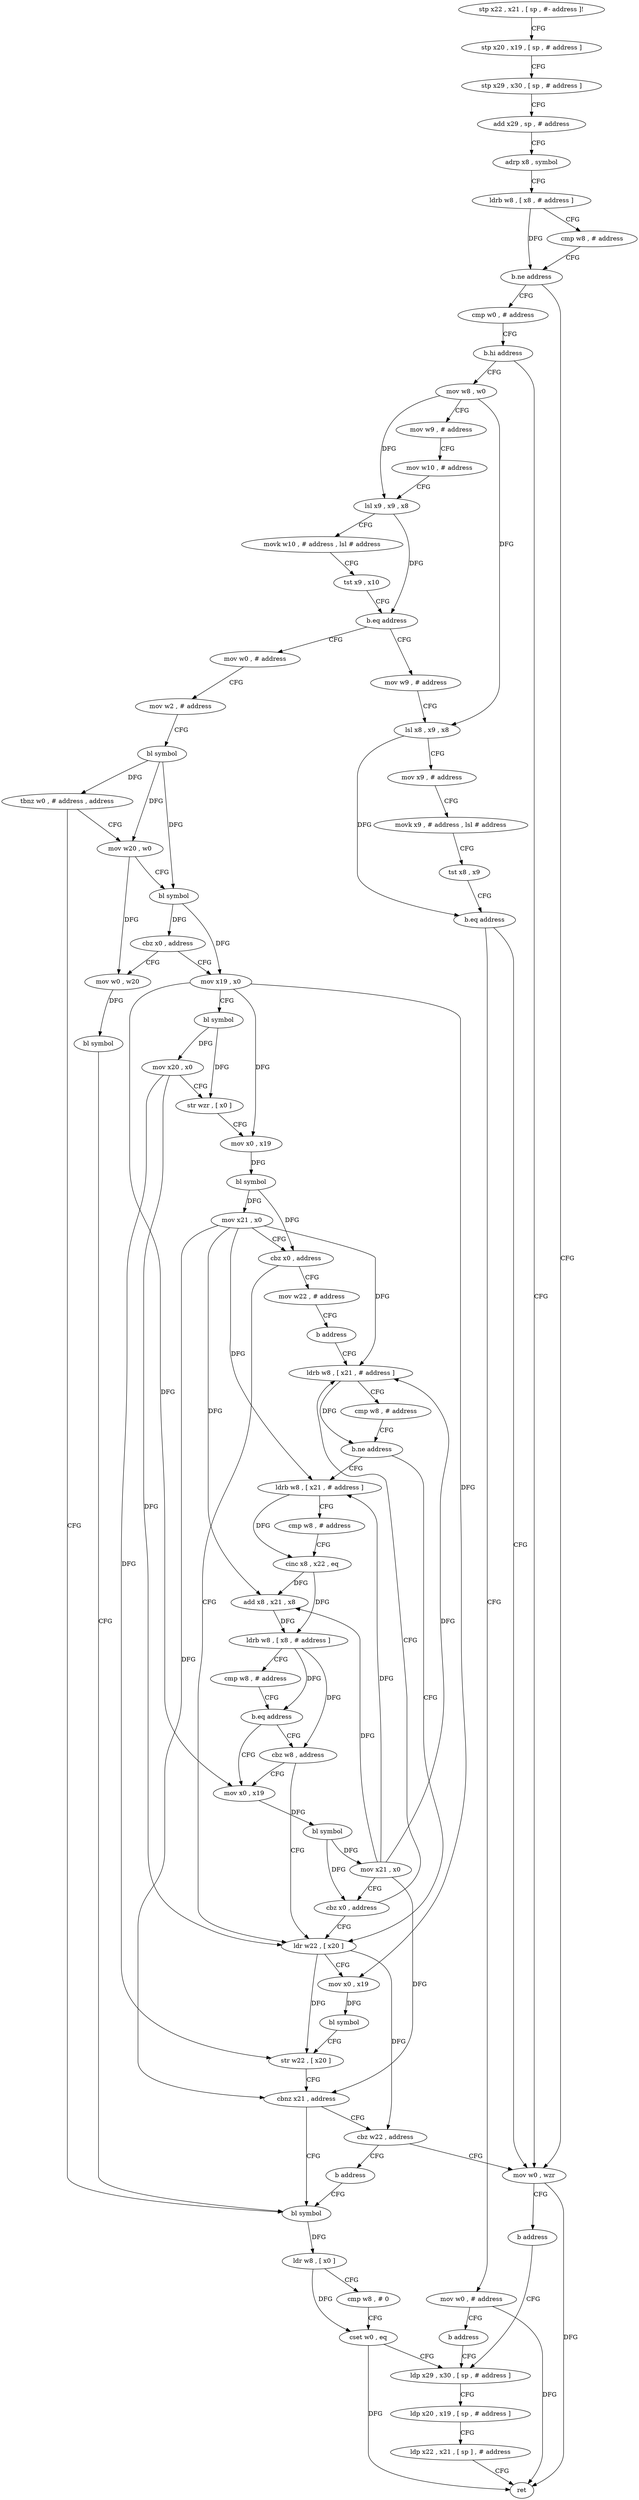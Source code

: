 digraph "func" {
"4201748" [label = "stp x22 , x21 , [ sp , #- address ]!" ]
"4201752" [label = "stp x20 , x19 , [ sp , # address ]" ]
"4201756" [label = "stp x29 , x30 , [ sp , # address ]" ]
"4201760" [label = "add x29 , sp , # address" ]
"4201764" [label = "adrp x8 , symbol" ]
"4201768" [label = "ldrb w8 , [ x8 , # address ]" ]
"4201772" [label = "cmp w8 , # address" ]
"4201776" [label = "b.ne address" ]
"4202004" [label = "mov w0 , wzr" ]
"4201780" [label = "cmp w0 , # address" ]
"4202008" [label = "b address" ]
"4202036" [label = "ldp x29 , x30 , [ sp , # address ]" ]
"4201784" [label = "b.hi address" ]
"4201788" [label = "mov w8 , w0" ]
"4202040" [label = "ldp x20 , x19 , [ sp , # address ]" ]
"4202044" [label = "ldp x22 , x21 , [ sp ] , # address" ]
"4202048" [label = "ret" ]
"4201792" [label = "mov w9 , # address" ]
"4201796" [label = "mov w10 , # address" ]
"4201800" [label = "lsl x9 , x9 , x8" ]
"4201804" [label = "movk w10 , # address , lsl # address" ]
"4201808" [label = "tst x9 , x10" ]
"4201812" [label = "b.eq address" ]
"4201972" [label = "mov w9 , # address" ]
"4201816" [label = "mov w0 , # address" ]
"4201976" [label = "lsl x8 , x9 , x8" ]
"4201980" [label = "mov x9 , # address" ]
"4201984" [label = "movk x9 , # address , lsl # address" ]
"4201988" [label = "tst x8 , x9" ]
"4201992" [label = "b.eq address" ]
"4201996" [label = "mov w0 , # address" ]
"4201820" [label = "mov w2 , # address" ]
"4201824" [label = "bl symbol" ]
"4201828" [label = "tbnz w0 , # address , address" ]
"4202020" [label = "bl symbol" ]
"4201832" [label = "mov w20 , w0" ]
"4202000" [label = "b address" ]
"4202024" [label = "ldr w8 , [ x0 ]" ]
"4202028" [label = "cmp w8 , # 0" ]
"4202032" [label = "cset w0 , eq" ]
"4201836" [label = "bl symbol" ]
"4201840" [label = "cbz x0 , address" ]
"4202012" [label = "mov w0 , w20" ]
"4201844" [label = "mov x19 , x0" ]
"4202016" [label = "bl symbol" ]
"4201848" [label = "bl symbol" ]
"4201852" [label = "mov x20 , x0" ]
"4201856" [label = "str wzr , [ x0 ]" ]
"4201860" [label = "mov x0 , x19" ]
"4201864" [label = "bl symbol" ]
"4201868" [label = "mov x21 , x0" ]
"4201872" [label = "cbz x0 , address" ]
"4201944" [label = "ldr w22 , [ x20 ]" ]
"4201876" [label = "mov w22 , # address" ]
"4201948" [label = "mov x0 , x19" ]
"4201952" [label = "bl symbol" ]
"4201956" [label = "str w22 , [ x20 ]" ]
"4201960" [label = "cbnz x21 , address" ]
"4201964" [label = "cbz w22 , address" ]
"4201880" [label = "b address" ]
"4201900" [label = "ldrb w8 , [ x21 , # address ]" ]
"4201968" [label = "b address" ]
"4201904" [label = "cmp w8 , # address" ]
"4201908" [label = "b.ne address" ]
"4201912" [label = "ldrb w8 , [ x21 , # address ]" ]
"4201916" [label = "cmp w8 , # address" ]
"4201920" [label = "cinc x8 , x22 , eq" ]
"4201924" [label = "add x8 , x21 , x8" ]
"4201928" [label = "ldrb w8 , [ x8 , # address ]" ]
"4201932" [label = "cmp w8 , # address" ]
"4201936" [label = "b.eq address" ]
"4201884" [label = "mov x0 , x19" ]
"4201940" [label = "cbz w8 , address" ]
"4201888" [label = "bl symbol" ]
"4201892" [label = "mov x21 , x0" ]
"4201896" [label = "cbz x0 , address" ]
"4201748" -> "4201752" [ label = "CFG" ]
"4201752" -> "4201756" [ label = "CFG" ]
"4201756" -> "4201760" [ label = "CFG" ]
"4201760" -> "4201764" [ label = "CFG" ]
"4201764" -> "4201768" [ label = "CFG" ]
"4201768" -> "4201772" [ label = "CFG" ]
"4201768" -> "4201776" [ label = "DFG" ]
"4201772" -> "4201776" [ label = "CFG" ]
"4201776" -> "4202004" [ label = "CFG" ]
"4201776" -> "4201780" [ label = "CFG" ]
"4202004" -> "4202008" [ label = "CFG" ]
"4202004" -> "4202048" [ label = "DFG" ]
"4201780" -> "4201784" [ label = "CFG" ]
"4202008" -> "4202036" [ label = "CFG" ]
"4202036" -> "4202040" [ label = "CFG" ]
"4201784" -> "4202004" [ label = "CFG" ]
"4201784" -> "4201788" [ label = "CFG" ]
"4201788" -> "4201792" [ label = "CFG" ]
"4201788" -> "4201800" [ label = "DFG" ]
"4201788" -> "4201976" [ label = "DFG" ]
"4202040" -> "4202044" [ label = "CFG" ]
"4202044" -> "4202048" [ label = "CFG" ]
"4201792" -> "4201796" [ label = "CFG" ]
"4201796" -> "4201800" [ label = "CFG" ]
"4201800" -> "4201804" [ label = "CFG" ]
"4201800" -> "4201812" [ label = "DFG" ]
"4201804" -> "4201808" [ label = "CFG" ]
"4201808" -> "4201812" [ label = "CFG" ]
"4201812" -> "4201972" [ label = "CFG" ]
"4201812" -> "4201816" [ label = "CFG" ]
"4201972" -> "4201976" [ label = "CFG" ]
"4201816" -> "4201820" [ label = "CFG" ]
"4201976" -> "4201980" [ label = "CFG" ]
"4201976" -> "4201992" [ label = "DFG" ]
"4201980" -> "4201984" [ label = "CFG" ]
"4201984" -> "4201988" [ label = "CFG" ]
"4201988" -> "4201992" [ label = "CFG" ]
"4201992" -> "4202004" [ label = "CFG" ]
"4201992" -> "4201996" [ label = "CFG" ]
"4201996" -> "4202000" [ label = "CFG" ]
"4201996" -> "4202048" [ label = "DFG" ]
"4201820" -> "4201824" [ label = "CFG" ]
"4201824" -> "4201828" [ label = "DFG" ]
"4201824" -> "4201832" [ label = "DFG" ]
"4201824" -> "4201836" [ label = "DFG" ]
"4201828" -> "4202020" [ label = "CFG" ]
"4201828" -> "4201832" [ label = "CFG" ]
"4202020" -> "4202024" [ label = "DFG" ]
"4201832" -> "4201836" [ label = "CFG" ]
"4201832" -> "4202012" [ label = "DFG" ]
"4202000" -> "4202036" [ label = "CFG" ]
"4202024" -> "4202028" [ label = "CFG" ]
"4202024" -> "4202032" [ label = "DFG" ]
"4202028" -> "4202032" [ label = "CFG" ]
"4202032" -> "4202036" [ label = "CFG" ]
"4202032" -> "4202048" [ label = "DFG" ]
"4201836" -> "4201840" [ label = "DFG" ]
"4201836" -> "4201844" [ label = "DFG" ]
"4201840" -> "4202012" [ label = "CFG" ]
"4201840" -> "4201844" [ label = "CFG" ]
"4202012" -> "4202016" [ label = "DFG" ]
"4201844" -> "4201848" [ label = "CFG" ]
"4201844" -> "4201860" [ label = "DFG" ]
"4201844" -> "4201948" [ label = "DFG" ]
"4201844" -> "4201884" [ label = "DFG" ]
"4202016" -> "4202020" [ label = "CFG" ]
"4201848" -> "4201852" [ label = "DFG" ]
"4201848" -> "4201856" [ label = "DFG" ]
"4201852" -> "4201856" [ label = "CFG" ]
"4201852" -> "4201944" [ label = "DFG" ]
"4201852" -> "4201956" [ label = "DFG" ]
"4201856" -> "4201860" [ label = "CFG" ]
"4201860" -> "4201864" [ label = "DFG" ]
"4201864" -> "4201868" [ label = "DFG" ]
"4201864" -> "4201872" [ label = "DFG" ]
"4201868" -> "4201872" [ label = "CFG" ]
"4201868" -> "4201960" [ label = "DFG" ]
"4201868" -> "4201900" [ label = "DFG" ]
"4201868" -> "4201912" [ label = "DFG" ]
"4201868" -> "4201924" [ label = "DFG" ]
"4201872" -> "4201944" [ label = "CFG" ]
"4201872" -> "4201876" [ label = "CFG" ]
"4201944" -> "4201948" [ label = "CFG" ]
"4201944" -> "4201956" [ label = "DFG" ]
"4201944" -> "4201964" [ label = "DFG" ]
"4201876" -> "4201880" [ label = "CFG" ]
"4201948" -> "4201952" [ label = "DFG" ]
"4201952" -> "4201956" [ label = "CFG" ]
"4201956" -> "4201960" [ label = "CFG" ]
"4201960" -> "4202020" [ label = "CFG" ]
"4201960" -> "4201964" [ label = "CFG" ]
"4201964" -> "4202004" [ label = "CFG" ]
"4201964" -> "4201968" [ label = "CFG" ]
"4201880" -> "4201900" [ label = "CFG" ]
"4201900" -> "4201904" [ label = "CFG" ]
"4201900" -> "4201908" [ label = "DFG" ]
"4201968" -> "4202020" [ label = "CFG" ]
"4201904" -> "4201908" [ label = "CFG" ]
"4201908" -> "4201944" [ label = "CFG" ]
"4201908" -> "4201912" [ label = "CFG" ]
"4201912" -> "4201916" [ label = "CFG" ]
"4201912" -> "4201920" [ label = "DFG" ]
"4201916" -> "4201920" [ label = "CFG" ]
"4201920" -> "4201924" [ label = "DFG" ]
"4201920" -> "4201928" [ label = "DFG" ]
"4201924" -> "4201928" [ label = "DFG" ]
"4201928" -> "4201932" [ label = "CFG" ]
"4201928" -> "4201936" [ label = "DFG" ]
"4201928" -> "4201940" [ label = "DFG" ]
"4201932" -> "4201936" [ label = "CFG" ]
"4201936" -> "4201884" [ label = "CFG" ]
"4201936" -> "4201940" [ label = "CFG" ]
"4201884" -> "4201888" [ label = "DFG" ]
"4201940" -> "4201884" [ label = "CFG" ]
"4201940" -> "4201944" [ label = "CFG" ]
"4201888" -> "4201892" [ label = "DFG" ]
"4201888" -> "4201896" [ label = "DFG" ]
"4201892" -> "4201896" [ label = "CFG" ]
"4201892" -> "4201960" [ label = "DFG" ]
"4201892" -> "4201900" [ label = "DFG" ]
"4201892" -> "4201912" [ label = "DFG" ]
"4201892" -> "4201924" [ label = "DFG" ]
"4201896" -> "4201944" [ label = "CFG" ]
"4201896" -> "4201900" [ label = "CFG" ]
}
